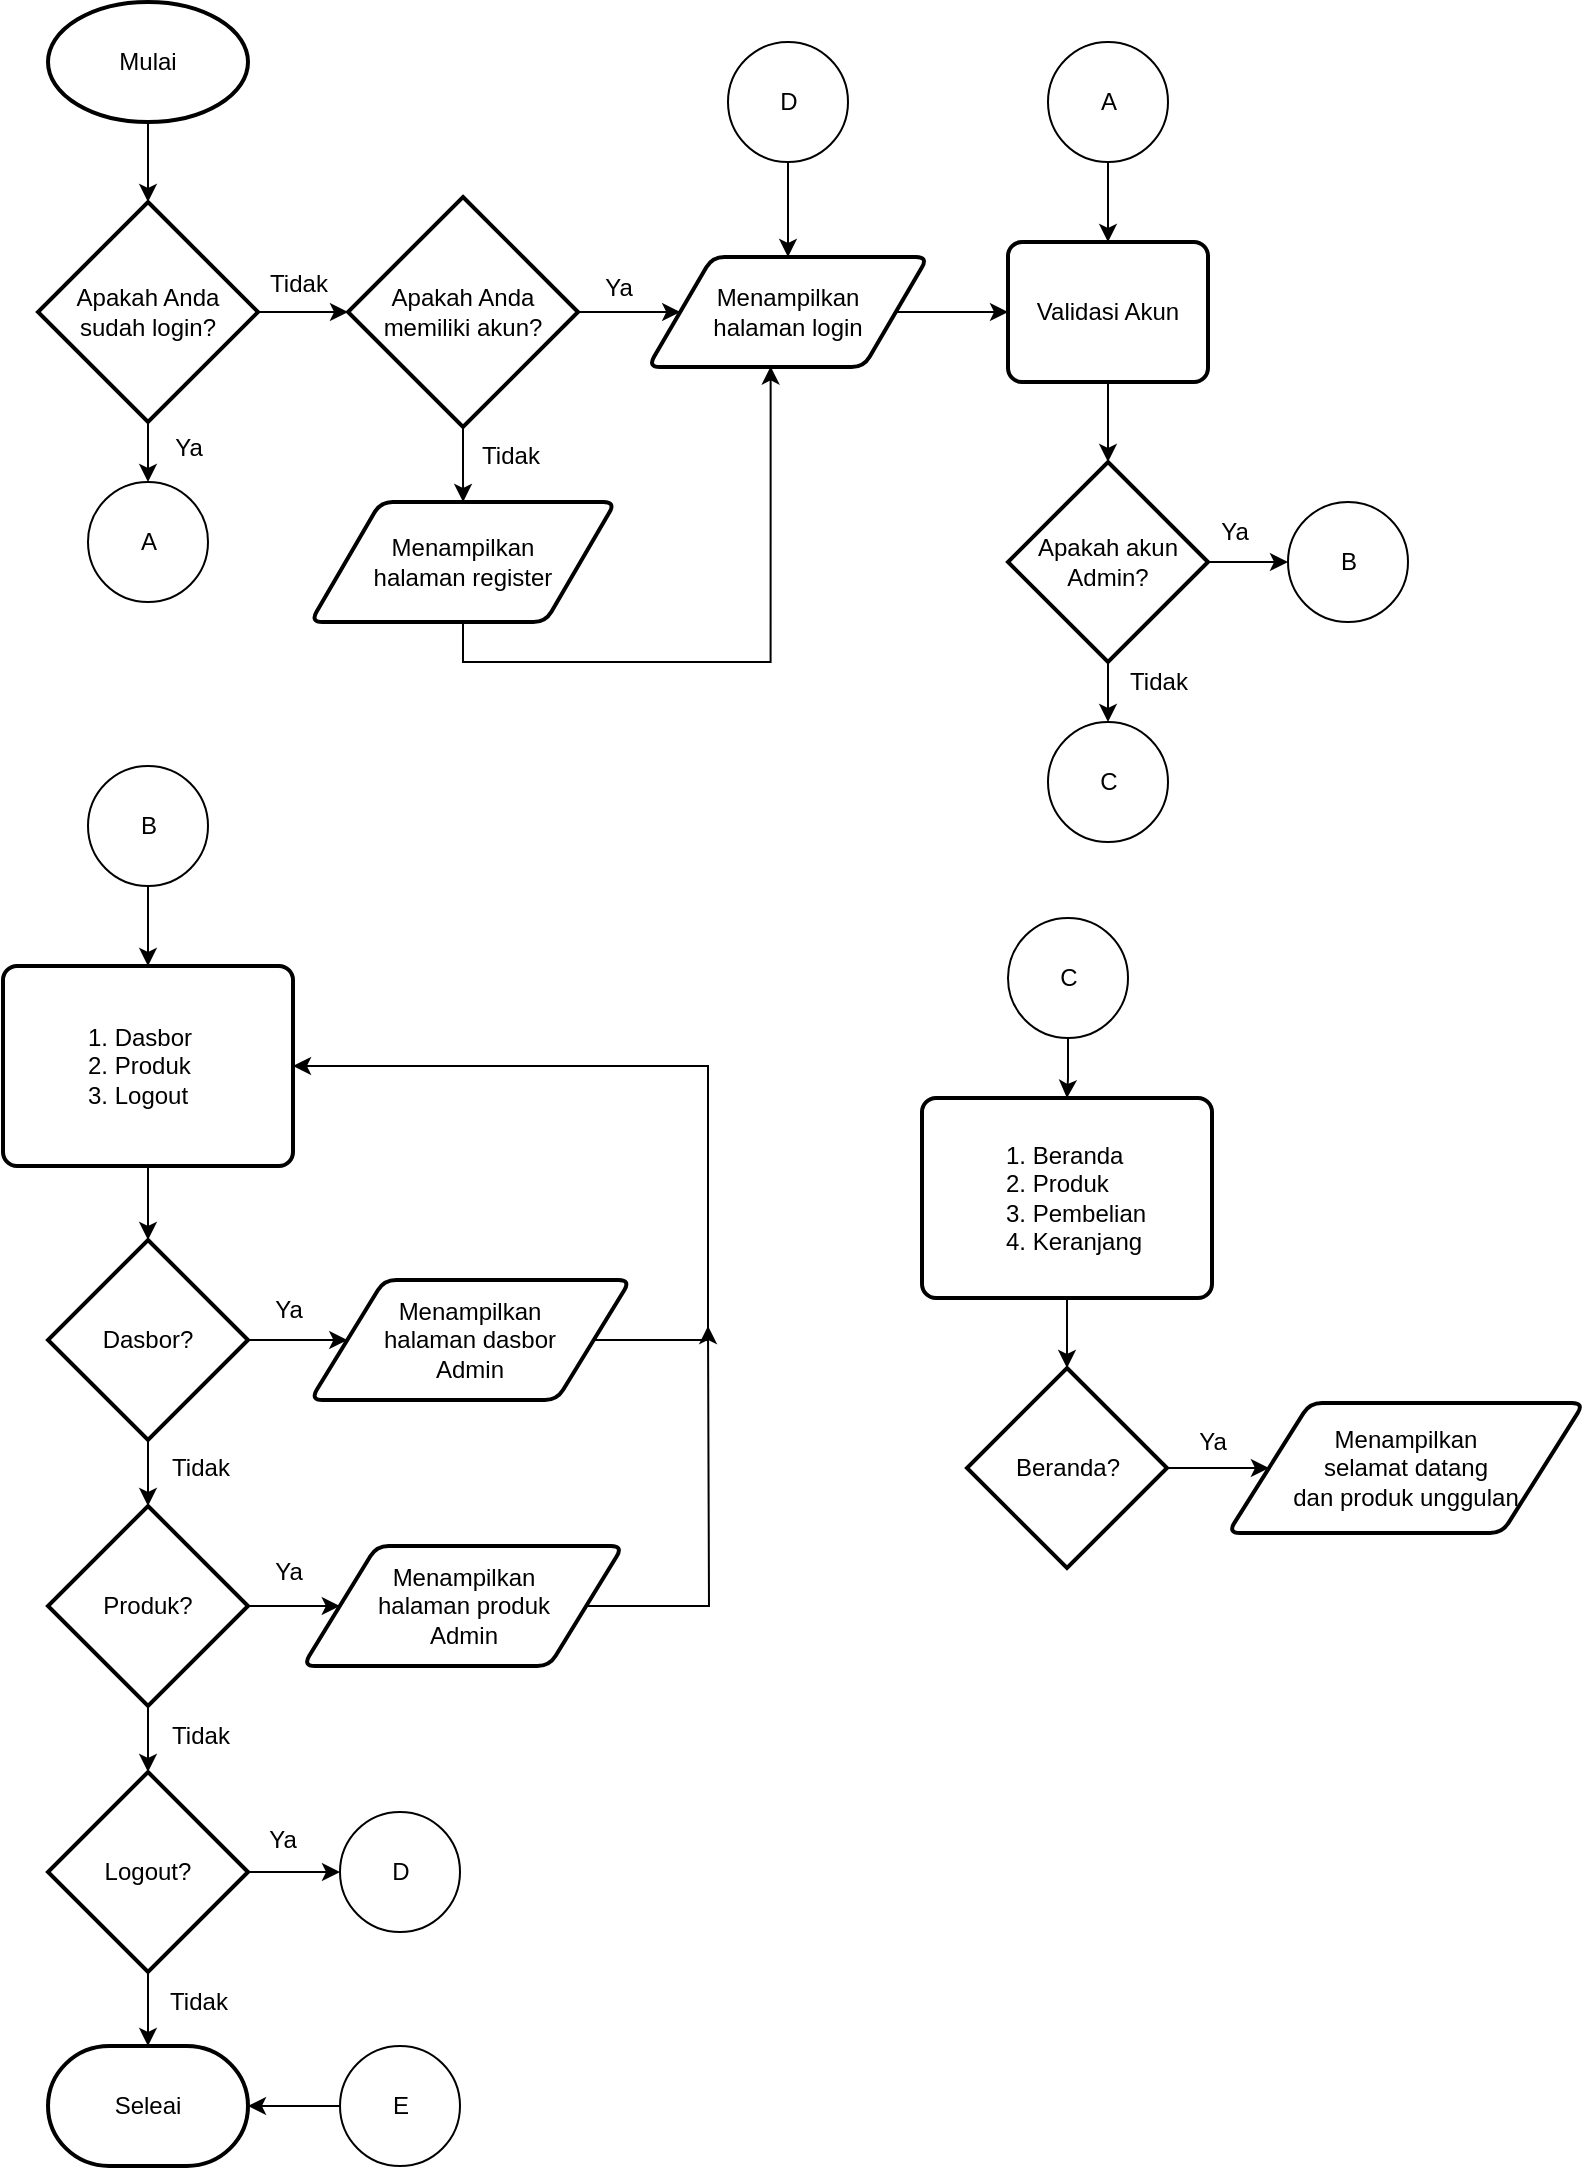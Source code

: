 <mxfile version="24.7.6">
  <diagram name="Page-1" id="KNjbh-Vi2Xhqqsq_6w2l">
    <mxGraphModel dx="913" dy="531" grid="1" gridSize="10" guides="1" tooltips="1" connect="1" arrows="1" fold="1" page="1" pageScale="1" pageWidth="1169" pageHeight="1654" math="0" shadow="0">
      <root>
        <mxCell id="0" />
        <mxCell id="1" parent="0" />
        <mxCell id="TOAe5cxYom1F9VI_HkDO-3" value="" style="edgeStyle=orthogonalEdgeStyle;rounded=0;orthogonalLoop=1;jettySize=auto;html=1;" edge="1" parent="1" source="TOAe5cxYom1F9VI_HkDO-1" target="TOAe5cxYom1F9VI_HkDO-2">
          <mxGeometry relative="1" as="geometry" />
        </mxCell>
        <mxCell id="TOAe5cxYom1F9VI_HkDO-1" value="Mulai" style="strokeWidth=2;html=1;shape=mxgraph.flowchart.start_1;whiteSpace=wrap;" vertex="1" parent="1">
          <mxGeometry x="110" y="62" width="100" height="60" as="geometry" />
        </mxCell>
        <mxCell id="TOAe5cxYom1F9VI_HkDO-6" value="" style="edgeStyle=orthogonalEdgeStyle;rounded=0;orthogonalLoop=1;jettySize=auto;html=1;" edge="1" parent="1" source="TOAe5cxYom1F9VI_HkDO-2" target="TOAe5cxYom1F9VI_HkDO-5">
          <mxGeometry relative="1" as="geometry" />
        </mxCell>
        <mxCell id="TOAe5cxYom1F9VI_HkDO-18" value="" style="edgeStyle=orthogonalEdgeStyle;rounded=0;orthogonalLoop=1;jettySize=auto;html=1;" edge="1" parent="1" source="TOAe5cxYom1F9VI_HkDO-2" target="TOAe5cxYom1F9VI_HkDO-17">
          <mxGeometry relative="1" as="geometry" />
        </mxCell>
        <mxCell id="TOAe5cxYom1F9VI_HkDO-2" value="Apakah Anda&lt;div&gt;sudah login?&lt;/div&gt;" style="strokeWidth=2;html=1;shape=mxgraph.flowchart.decision;whiteSpace=wrap;" vertex="1" parent="1">
          <mxGeometry x="105" y="162" width="110" height="110" as="geometry" />
        </mxCell>
        <mxCell id="TOAe5cxYom1F9VI_HkDO-9" value="" style="edgeStyle=orthogonalEdgeStyle;rounded=0;orthogonalLoop=1;jettySize=auto;html=1;" edge="1" parent="1" source="TOAe5cxYom1F9VI_HkDO-5" target="TOAe5cxYom1F9VI_HkDO-8">
          <mxGeometry relative="1" as="geometry" />
        </mxCell>
        <mxCell id="TOAe5cxYom1F9VI_HkDO-12" value="" style="edgeStyle=orthogonalEdgeStyle;rounded=0;orthogonalLoop=1;jettySize=auto;html=1;" edge="1" parent="1" source="TOAe5cxYom1F9VI_HkDO-5" target="TOAe5cxYom1F9VI_HkDO-11">
          <mxGeometry relative="1" as="geometry" />
        </mxCell>
        <mxCell id="TOAe5cxYom1F9VI_HkDO-5" value="Apakah Anda&lt;div&gt;memiliki akun?&lt;/div&gt;" style="strokeWidth=2;html=1;shape=mxgraph.flowchart.decision;whiteSpace=wrap;" vertex="1" parent="1">
          <mxGeometry x="260" y="159.5" width="115" height="115" as="geometry" />
        </mxCell>
        <mxCell id="TOAe5cxYom1F9VI_HkDO-7" value="Tidak" style="text;html=1;align=center;verticalAlign=middle;resizable=0;points=[];autosize=1;strokeColor=none;fillColor=none;" vertex="1" parent="1">
          <mxGeometry x="210" y="188" width="50" height="30" as="geometry" />
        </mxCell>
        <mxCell id="TOAe5cxYom1F9VI_HkDO-16" value="" style="edgeStyle=orthogonalEdgeStyle;rounded=0;orthogonalLoop=1;jettySize=auto;html=1;" edge="1" parent="1" source="TOAe5cxYom1F9VI_HkDO-8" target="TOAe5cxYom1F9VI_HkDO-15">
          <mxGeometry relative="1" as="geometry" />
        </mxCell>
        <mxCell id="TOAe5cxYom1F9VI_HkDO-8" value="Menampilkan&lt;div&gt;halaman login&lt;/div&gt;" style="shape=parallelogram;html=1;strokeWidth=2;perimeter=parallelogramPerimeter;whiteSpace=wrap;rounded=1;arcSize=12;size=0.23;" vertex="1" parent="1">
          <mxGeometry x="410" y="189.5" width="140" height="55" as="geometry" />
        </mxCell>
        <mxCell id="TOAe5cxYom1F9VI_HkDO-10" value="Ya" style="text;html=1;align=center;verticalAlign=middle;resizable=0;points=[];autosize=1;strokeColor=none;fillColor=none;" vertex="1" parent="1">
          <mxGeometry x="375" y="189.5" width="40" height="30" as="geometry" />
        </mxCell>
        <mxCell id="TOAe5cxYom1F9VI_HkDO-11" value="Menampilkan&lt;div&gt;halaman register&lt;/div&gt;" style="shape=parallelogram;html=1;strokeWidth=2;perimeter=parallelogramPerimeter;whiteSpace=wrap;rounded=1;arcSize=12;size=0.23;" vertex="1" parent="1">
          <mxGeometry x="241.25" y="312" width="152.5" height="60" as="geometry" />
        </mxCell>
        <mxCell id="TOAe5cxYom1F9VI_HkDO-13" value="Tidak" style="text;html=1;align=center;verticalAlign=middle;resizable=0;points=[];autosize=1;strokeColor=none;fillColor=none;" vertex="1" parent="1">
          <mxGeometry x="316" y="274" width="50" height="30" as="geometry" />
        </mxCell>
        <mxCell id="TOAe5cxYom1F9VI_HkDO-14" style="edgeStyle=orthogonalEdgeStyle;rounded=0;orthogonalLoop=1;jettySize=auto;html=1;exitX=0.5;exitY=1;exitDx=0;exitDy=0;entryX=0.438;entryY=0.995;entryDx=0;entryDy=0;entryPerimeter=0;" edge="1" parent="1" source="TOAe5cxYom1F9VI_HkDO-11" target="TOAe5cxYom1F9VI_HkDO-8">
          <mxGeometry relative="1" as="geometry" />
        </mxCell>
        <mxCell id="TOAe5cxYom1F9VI_HkDO-23" value="" style="edgeStyle=orthogonalEdgeStyle;rounded=0;orthogonalLoop=1;jettySize=auto;html=1;" edge="1" parent="1" source="TOAe5cxYom1F9VI_HkDO-15" target="TOAe5cxYom1F9VI_HkDO-22">
          <mxGeometry relative="1" as="geometry" />
        </mxCell>
        <mxCell id="TOAe5cxYom1F9VI_HkDO-15" value="Validasi Akun" style="rounded=1;whiteSpace=wrap;html=1;absoluteArcSize=1;arcSize=14;strokeWidth=2;" vertex="1" parent="1">
          <mxGeometry x="590" y="182" width="100" height="70" as="geometry" />
        </mxCell>
        <mxCell id="TOAe5cxYom1F9VI_HkDO-17" value="A" style="verticalLabelPosition=middle;verticalAlign=middle;html=1;shape=mxgraph.flowchart.on-page_reference;labelPosition=center;align=center;" vertex="1" parent="1">
          <mxGeometry x="130" y="302" width="60" height="60" as="geometry" />
        </mxCell>
        <mxCell id="TOAe5cxYom1F9VI_HkDO-19" value="Ya" style="text;html=1;align=center;verticalAlign=middle;resizable=0;points=[];autosize=1;strokeColor=none;fillColor=none;" vertex="1" parent="1">
          <mxGeometry x="160" y="270" width="40" height="30" as="geometry" />
        </mxCell>
        <mxCell id="TOAe5cxYom1F9VI_HkDO-21" value="" style="edgeStyle=orthogonalEdgeStyle;rounded=0;orthogonalLoop=1;jettySize=auto;html=1;" edge="1" parent="1" source="TOAe5cxYom1F9VI_HkDO-20" target="TOAe5cxYom1F9VI_HkDO-15">
          <mxGeometry relative="1" as="geometry" />
        </mxCell>
        <mxCell id="TOAe5cxYom1F9VI_HkDO-20" value="A" style="verticalLabelPosition=middle;verticalAlign=middle;html=1;shape=mxgraph.flowchart.on-page_reference;labelPosition=center;align=center;" vertex="1" parent="1">
          <mxGeometry x="610" y="82" width="60" height="60" as="geometry" />
        </mxCell>
        <mxCell id="TOAe5cxYom1F9VI_HkDO-25" value="" style="edgeStyle=orthogonalEdgeStyle;rounded=0;orthogonalLoop=1;jettySize=auto;html=1;" edge="1" parent="1" source="TOAe5cxYom1F9VI_HkDO-22" target="TOAe5cxYom1F9VI_HkDO-24">
          <mxGeometry relative="1" as="geometry" />
        </mxCell>
        <mxCell id="TOAe5cxYom1F9VI_HkDO-28" value="" style="edgeStyle=orthogonalEdgeStyle;rounded=0;orthogonalLoop=1;jettySize=auto;html=1;" edge="1" parent="1" source="TOAe5cxYom1F9VI_HkDO-22" target="TOAe5cxYom1F9VI_HkDO-27">
          <mxGeometry relative="1" as="geometry" />
        </mxCell>
        <mxCell id="TOAe5cxYom1F9VI_HkDO-22" value="Apakah akun&lt;div&gt;Admin?&lt;/div&gt;" style="strokeWidth=2;html=1;shape=mxgraph.flowchart.decision;whiteSpace=wrap;" vertex="1" parent="1">
          <mxGeometry x="590" y="292" width="100" height="100" as="geometry" />
        </mxCell>
        <mxCell id="TOAe5cxYom1F9VI_HkDO-24" value="B" style="verticalLabelPosition=middle;verticalAlign=middle;html=1;shape=mxgraph.flowchart.on-page_reference;labelPosition=center;align=center;" vertex="1" parent="1">
          <mxGeometry x="730" y="312" width="60" height="60" as="geometry" />
        </mxCell>
        <mxCell id="TOAe5cxYom1F9VI_HkDO-26" value="Ya" style="text;html=1;align=center;verticalAlign=middle;resizable=0;points=[];autosize=1;strokeColor=none;fillColor=none;" vertex="1" parent="1">
          <mxGeometry x="683" y="312" width="40" height="30" as="geometry" />
        </mxCell>
        <mxCell id="TOAe5cxYom1F9VI_HkDO-27" value="C" style="verticalLabelPosition=middle;verticalAlign=middle;html=1;shape=mxgraph.flowchart.on-page_reference;labelPosition=center;align=center;" vertex="1" parent="1">
          <mxGeometry x="610" y="422" width="60" height="60" as="geometry" />
        </mxCell>
        <mxCell id="TOAe5cxYom1F9VI_HkDO-29" value="Tidak" style="text;html=1;align=center;verticalAlign=middle;resizable=0;points=[];autosize=1;strokeColor=none;fillColor=none;" vertex="1" parent="1">
          <mxGeometry x="640" y="387" width="50" height="30" as="geometry" />
        </mxCell>
        <mxCell id="TOAe5cxYom1F9VI_HkDO-34" value="" style="edgeStyle=orthogonalEdgeStyle;rounded=0;orthogonalLoop=1;jettySize=auto;html=1;" edge="1" parent="1" source="TOAe5cxYom1F9VI_HkDO-30" target="TOAe5cxYom1F9VI_HkDO-33">
          <mxGeometry relative="1" as="geometry" />
        </mxCell>
        <mxCell id="TOAe5cxYom1F9VI_HkDO-30" value="B" style="verticalLabelPosition=middle;verticalAlign=middle;html=1;shape=mxgraph.flowchart.on-page_reference;labelPosition=center;align=center;" vertex="1" parent="1">
          <mxGeometry x="130" y="444" width="60" height="60" as="geometry" />
        </mxCell>
        <mxCell id="TOAe5cxYom1F9VI_HkDO-36" value="" style="edgeStyle=orthogonalEdgeStyle;rounded=0;orthogonalLoop=1;jettySize=auto;html=1;" edge="1" parent="1" source="TOAe5cxYom1F9VI_HkDO-33" target="TOAe5cxYom1F9VI_HkDO-35">
          <mxGeometry relative="1" as="geometry" />
        </mxCell>
        <mxCell id="TOAe5cxYom1F9VI_HkDO-33" value="&lt;blockquote style=&quot;margin: 0 0 0 40px; border: none; padding: 0px;&quot;&gt;1. Dasbor&lt;div&gt;2. Produk&lt;/div&gt;&lt;div&gt;3. Logout&lt;/div&gt;&lt;/blockquote&gt;" style="rounded=1;whiteSpace=wrap;html=1;absoluteArcSize=1;arcSize=14;strokeWidth=2;align=left;" vertex="1" parent="1">
          <mxGeometry x="87.5" y="544" width="145" height="100" as="geometry" />
        </mxCell>
        <mxCell id="TOAe5cxYom1F9VI_HkDO-38" value="" style="edgeStyle=orthogonalEdgeStyle;rounded=0;orthogonalLoop=1;jettySize=auto;html=1;" edge="1" parent="1" source="TOAe5cxYom1F9VI_HkDO-35" target="TOAe5cxYom1F9VI_HkDO-37">
          <mxGeometry relative="1" as="geometry" />
        </mxCell>
        <mxCell id="TOAe5cxYom1F9VI_HkDO-40" value="" style="edgeStyle=orthogonalEdgeStyle;rounded=0;orthogonalLoop=1;jettySize=auto;html=1;" edge="1" parent="1" source="TOAe5cxYom1F9VI_HkDO-35" target="TOAe5cxYom1F9VI_HkDO-39">
          <mxGeometry relative="1" as="geometry" />
        </mxCell>
        <mxCell id="TOAe5cxYom1F9VI_HkDO-35" value="Dasbor?" style="strokeWidth=2;html=1;shape=mxgraph.flowchart.decision;whiteSpace=wrap;" vertex="1" parent="1">
          <mxGeometry x="110" y="681" width="100" height="100" as="geometry" />
        </mxCell>
        <mxCell id="TOAe5cxYom1F9VI_HkDO-57" style="edgeStyle=orthogonalEdgeStyle;rounded=0;orthogonalLoop=1;jettySize=auto;html=1;exitX=1;exitY=0.5;exitDx=0;exitDy=0;entryX=1;entryY=0.5;entryDx=0;entryDy=0;" edge="1" parent="1" source="TOAe5cxYom1F9VI_HkDO-37" target="TOAe5cxYom1F9VI_HkDO-33">
          <mxGeometry relative="1" as="geometry">
            <mxPoint x="440" y="592.72" as="targetPoint" />
            <Array as="points">
              <mxPoint x="440" y="731" />
              <mxPoint x="440" y="594" />
            </Array>
          </mxGeometry>
        </mxCell>
        <mxCell id="TOAe5cxYom1F9VI_HkDO-37" value="Menampilkan&lt;div&gt;halaman dasbor&lt;/div&gt;&lt;div&gt;Admin&lt;/div&gt;" style="shape=parallelogram;html=1;strokeWidth=2;perimeter=parallelogramPerimeter;whiteSpace=wrap;rounded=1;arcSize=12;size=0.23;" vertex="1" parent="1">
          <mxGeometry x="241.25" y="701" width="160" height="60" as="geometry" />
        </mxCell>
        <mxCell id="TOAe5cxYom1F9VI_HkDO-42" value="" style="edgeStyle=orthogonalEdgeStyle;rounded=0;orthogonalLoop=1;jettySize=auto;html=1;" edge="1" parent="1" source="TOAe5cxYom1F9VI_HkDO-39" target="TOAe5cxYom1F9VI_HkDO-41">
          <mxGeometry relative="1" as="geometry" />
        </mxCell>
        <mxCell id="TOAe5cxYom1F9VI_HkDO-47" value="" style="edgeStyle=orthogonalEdgeStyle;rounded=0;orthogonalLoop=1;jettySize=auto;html=1;" edge="1" parent="1" source="TOAe5cxYom1F9VI_HkDO-39" target="TOAe5cxYom1F9VI_HkDO-46">
          <mxGeometry relative="1" as="geometry" />
        </mxCell>
        <mxCell id="TOAe5cxYom1F9VI_HkDO-39" value="Produk?" style="strokeWidth=2;html=1;shape=mxgraph.flowchart.decision;whiteSpace=wrap;" vertex="1" parent="1">
          <mxGeometry x="110" y="814" width="100" height="100" as="geometry" />
        </mxCell>
        <mxCell id="TOAe5cxYom1F9VI_HkDO-56" style="edgeStyle=orthogonalEdgeStyle;rounded=0;orthogonalLoop=1;jettySize=auto;html=1;exitX=1;exitY=0.5;exitDx=0;exitDy=0;" edge="1" parent="1" source="TOAe5cxYom1F9VI_HkDO-41">
          <mxGeometry relative="1" as="geometry">
            <mxPoint x="440" y="724" as="targetPoint" />
          </mxGeometry>
        </mxCell>
        <mxCell id="TOAe5cxYom1F9VI_HkDO-41" value="Menampilkan&lt;div&gt;halaman produk&lt;/div&gt;&lt;div&gt;Admin&lt;/div&gt;" style="shape=parallelogram;html=1;strokeWidth=2;perimeter=parallelogramPerimeter;whiteSpace=wrap;rounded=1;arcSize=12;size=0.23;" vertex="1" parent="1">
          <mxGeometry x="237.5" y="834" width="160" height="60" as="geometry" />
        </mxCell>
        <mxCell id="TOAe5cxYom1F9VI_HkDO-43" value="Ya" style="text;html=1;align=center;verticalAlign=middle;resizable=0;points=[];autosize=1;strokeColor=none;fillColor=none;" vertex="1" parent="1">
          <mxGeometry x="210" y="701" width="40" height="30" as="geometry" />
        </mxCell>
        <mxCell id="TOAe5cxYom1F9VI_HkDO-44" value="Tidak" style="text;html=1;align=center;verticalAlign=middle;resizable=0;points=[];autosize=1;strokeColor=none;fillColor=none;" vertex="1" parent="1">
          <mxGeometry x="161" y="780" width="50" height="30" as="geometry" />
        </mxCell>
        <mxCell id="TOAe5cxYom1F9VI_HkDO-45" value="Ya" style="text;html=1;align=center;verticalAlign=middle;resizable=0;points=[];autosize=1;strokeColor=none;fillColor=none;" vertex="1" parent="1">
          <mxGeometry x="210" y="832" width="40" height="30" as="geometry" />
        </mxCell>
        <mxCell id="TOAe5cxYom1F9VI_HkDO-54" value="" style="edgeStyle=orthogonalEdgeStyle;rounded=0;orthogonalLoop=1;jettySize=auto;html=1;" edge="1" parent="1" source="TOAe5cxYom1F9VI_HkDO-46" target="TOAe5cxYom1F9VI_HkDO-53">
          <mxGeometry relative="1" as="geometry" />
        </mxCell>
        <mxCell id="TOAe5cxYom1F9VI_HkDO-59" value="" style="edgeStyle=orthogonalEdgeStyle;rounded=0;orthogonalLoop=1;jettySize=auto;html=1;" edge="1" parent="1" source="TOAe5cxYom1F9VI_HkDO-46" target="TOAe5cxYom1F9VI_HkDO-58">
          <mxGeometry relative="1" as="geometry" />
        </mxCell>
        <mxCell id="TOAe5cxYom1F9VI_HkDO-46" value="Logout?" style="strokeWidth=2;html=1;shape=mxgraph.flowchart.decision;whiteSpace=wrap;" vertex="1" parent="1">
          <mxGeometry x="110" y="947" width="100" height="100" as="geometry" />
        </mxCell>
        <mxCell id="TOAe5cxYom1F9VI_HkDO-48" value="Tidak" style="text;html=1;align=center;verticalAlign=middle;resizable=0;points=[];autosize=1;strokeColor=none;fillColor=none;" vertex="1" parent="1">
          <mxGeometry x="161" y="914" width="50" height="30" as="geometry" />
        </mxCell>
        <mxCell id="TOAe5cxYom1F9VI_HkDO-51" value="" style="edgeStyle=orthogonalEdgeStyle;rounded=0;orthogonalLoop=1;jettySize=auto;html=1;" edge="1" parent="1" source="TOAe5cxYom1F9VI_HkDO-49" target="TOAe5cxYom1F9VI_HkDO-8">
          <mxGeometry relative="1" as="geometry" />
        </mxCell>
        <mxCell id="TOAe5cxYom1F9VI_HkDO-49" value="D" style="verticalLabelPosition=middle;verticalAlign=middle;html=1;shape=mxgraph.flowchart.on-page_reference;labelPosition=center;align=center;" vertex="1" parent="1">
          <mxGeometry x="450" y="82" width="60" height="60" as="geometry" />
        </mxCell>
        <mxCell id="TOAe5cxYom1F9VI_HkDO-53" value="D" style="verticalLabelPosition=middle;verticalAlign=middle;html=1;shape=mxgraph.flowchart.on-page_reference;labelPosition=center;align=center;" vertex="1" parent="1">
          <mxGeometry x="256" y="967" width="60" height="60" as="geometry" />
        </mxCell>
        <mxCell id="TOAe5cxYom1F9VI_HkDO-55" value="Ya" style="text;html=1;align=center;verticalAlign=middle;resizable=0;points=[];autosize=1;strokeColor=none;fillColor=none;" vertex="1" parent="1">
          <mxGeometry x="207" y="966" width="40" height="30" as="geometry" />
        </mxCell>
        <mxCell id="TOAe5cxYom1F9VI_HkDO-58" value="Seleai" style="strokeWidth=2;html=1;shape=mxgraph.flowchart.terminator;whiteSpace=wrap;" vertex="1" parent="1">
          <mxGeometry x="110" y="1084" width="100" height="60" as="geometry" />
        </mxCell>
        <mxCell id="TOAe5cxYom1F9VI_HkDO-60" value="Tidak" style="text;html=1;align=center;verticalAlign=middle;resizable=0;points=[];autosize=1;strokeColor=none;fillColor=none;" vertex="1" parent="1">
          <mxGeometry x="160" y="1047" width="50" height="30" as="geometry" />
        </mxCell>
        <mxCell id="TOAe5cxYom1F9VI_HkDO-61" value="E" style="verticalLabelPosition=middle;verticalAlign=middle;html=1;shape=mxgraph.flowchart.on-page_reference;labelPosition=center;align=center;" vertex="1" parent="1">
          <mxGeometry x="256" y="1084" width="60" height="60" as="geometry" />
        </mxCell>
        <mxCell id="TOAe5cxYom1F9VI_HkDO-63" style="edgeStyle=orthogonalEdgeStyle;rounded=0;orthogonalLoop=1;jettySize=auto;html=1;exitX=0;exitY=0.5;exitDx=0;exitDy=0;exitPerimeter=0;entryX=1;entryY=0.5;entryDx=0;entryDy=0;entryPerimeter=0;" edge="1" parent="1" source="TOAe5cxYom1F9VI_HkDO-61" target="TOAe5cxYom1F9VI_HkDO-58">
          <mxGeometry relative="1" as="geometry" />
        </mxCell>
        <mxCell id="TOAe5cxYom1F9VI_HkDO-66" value="" style="edgeStyle=orthogonalEdgeStyle;rounded=0;orthogonalLoop=1;jettySize=auto;html=1;" edge="1" parent="1" source="TOAe5cxYom1F9VI_HkDO-64" target="TOAe5cxYom1F9VI_HkDO-65">
          <mxGeometry relative="1" as="geometry" />
        </mxCell>
        <mxCell id="TOAe5cxYom1F9VI_HkDO-64" value="C" style="verticalLabelPosition=middle;verticalAlign=middle;html=1;shape=mxgraph.flowchart.on-page_reference;labelPosition=center;align=center;" vertex="1" parent="1">
          <mxGeometry x="590" y="520" width="60" height="60" as="geometry" />
        </mxCell>
        <mxCell id="TOAe5cxYom1F9VI_HkDO-68" value="" style="edgeStyle=orthogonalEdgeStyle;rounded=0;orthogonalLoop=1;jettySize=auto;html=1;" edge="1" parent="1" source="TOAe5cxYom1F9VI_HkDO-65" target="TOAe5cxYom1F9VI_HkDO-67">
          <mxGeometry relative="1" as="geometry" />
        </mxCell>
        <mxCell id="TOAe5cxYom1F9VI_HkDO-65" value="&lt;blockquote style=&quot;margin: 0 0 0 40px; border: none; padding: 0px;&quot;&gt;1. Beranda&lt;/blockquote&gt;&lt;blockquote style=&quot;margin: 0 0 0 40px; border: none; padding: 0px;&quot;&gt;2. Produk&lt;/blockquote&gt;&lt;blockquote style=&quot;margin: 0 0 0 40px; border: none; padding: 0px;&quot;&gt;3. Pembelian&lt;/blockquote&gt;&lt;blockquote style=&quot;margin: 0 0 0 40px; border: none; padding: 0px;&quot;&gt;4. Keranjang&lt;/blockquote&gt;" style="rounded=1;whiteSpace=wrap;html=1;absoluteArcSize=1;arcSize=14;strokeWidth=2;align=left;" vertex="1" parent="1">
          <mxGeometry x="547" y="610" width="145" height="100" as="geometry" />
        </mxCell>
        <mxCell id="TOAe5cxYom1F9VI_HkDO-70" value="" style="edgeStyle=orthogonalEdgeStyle;rounded=0;orthogonalLoop=1;jettySize=auto;html=1;" edge="1" parent="1" source="TOAe5cxYom1F9VI_HkDO-67" target="TOAe5cxYom1F9VI_HkDO-69">
          <mxGeometry relative="1" as="geometry" />
        </mxCell>
        <mxCell id="TOAe5cxYom1F9VI_HkDO-67" value="Beranda?" style="strokeWidth=2;html=1;shape=mxgraph.flowchart.decision;whiteSpace=wrap;" vertex="1" parent="1">
          <mxGeometry x="569.5" y="745" width="100" height="100" as="geometry" />
        </mxCell>
        <mxCell id="TOAe5cxYom1F9VI_HkDO-69" value="Menampilkan&lt;div&gt;selamat&amp;nbsp;&lt;span style=&quot;background-color: initial;&quot;&gt;datang&lt;/span&gt;&lt;div&gt;&lt;div&gt;dan produk unggulan&lt;/div&gt;&lt;/div&gt;&lt;/div&gt;" style="shape=parallelogram;html=1;strokeWidth=2;perimeter=parallelogramPerimeter;whiteSpace=wrap;rounded=1;arcSize=12;size=0.23;" vertex="1" parent="1">
          <mxGeometry x="700" y="762.5" width="178" height="65" as="geometry" />
        </mxCell>
        <mxCell id="TOAe5cxYom1F9VI_HkDO-71" value="Ya" style="text;html=1;align=center;verticalAlign=middle;resizable=0;points=[];autosize=1;strokeColor=none;fillColor=none;" vertex="1" parent="1">
          <mxGeometry x="672" y="767" width="40" height="30" as="geometry" />
        </mxCell>
      </root>
    </mxGraphModel>
  </diagram>
</mxfile>
